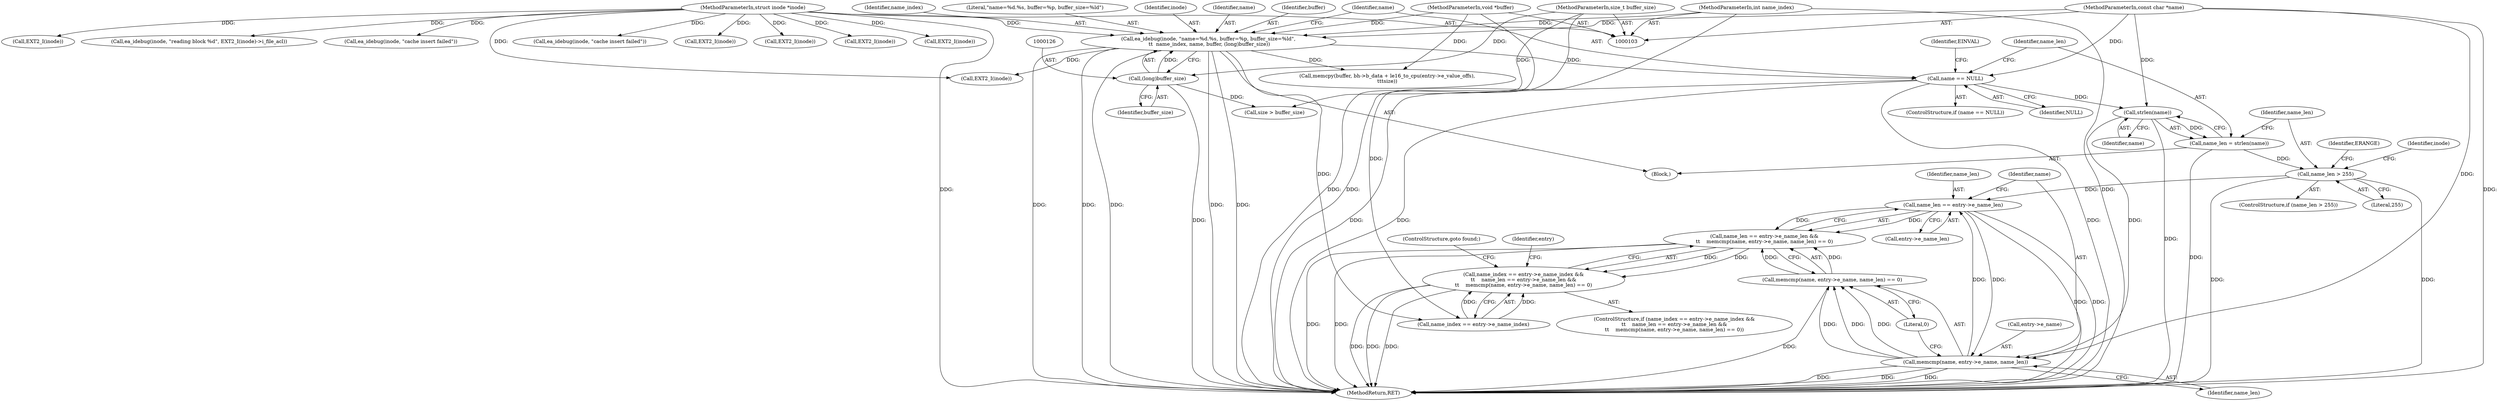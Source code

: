 digraph "0_linux_be0726d33cb8f411945884664924bed3cb8c70ee_7@API" {
"1000137" [label="(Call,strlen(name))"];
"1000129" [label="(Call,name == NULL)"];
"1000119" [label="(Call,ea_idebug(inode, \"name=%d.%s, buffer=%p, buffer_size=%ld\",\n \t\t  name_index, name, buffer, (long)buffer_size))"];
"1000104" [label="(MethodParameterIn,struct inode *inode)"];
"1000105" [label="(MethodParameterIn,int name_index)"];
"1000106" [label="(MethodParameterIn,const char *name)"];
"1000107" [label="(MethodParameterIn,void *buffer)"];
"1000125" [label="(Call,(long)buffer_size)"];
"1000108" [label="(MethodParameterIn,size_t buffer_size)"];
"1000135" [label="(Call,name_len = strlen(name))"];
"1000140" [label="(Call,name_len > 255)"];
"1000275" [label="(Call,name_len == entry->e_name_len)"];
"1000274" [label="(Call,name_len == entry->e_name_len &&\n\t\t    memcmp(name, entry->e_name, name_len) == 0)"];
"1000268" [label="(Call,name_index == entry->e_name_index &&\n\t\t    name_len == entry->e_name_len &&\n\t\t    memcmp(name, entry->e_name, name_len) == 0)"];
"1000281" [label="(Call,memcmp(name, entry->e_name, name_len))"];
"1000280" [label="(Call,memcmp(name, entry->e_name, name_len) == 0)"];
"1000268" [label="(Call,name_index == entry->e_name_index &&\n\t\t    name_len == entry->e_name_len &&\n\t\t    memcmp(name, entry->e_name, name_len) == 0)"];
"1000135" [label="(Call,name_len = strlen(name))"];
"1000119" [label="(Call,ea_idebug(inode, \"name=%d.%s, buffer=%p, buffer_size=%ld\",\n \t\t  name_index, name, buffer, (long)buffer_size))"];
"1000382" [label="(MethodReturn,RET)"];
"1000138" [label="(Identifier,name)"];
"1000104" [label="(MethodParameterIn,struct inode *inode)"];
"1000150" [label="(Identifier,inode)"];
"1000129" [label="(Call,name == NULL)"];
"1000128" [label="(ControlStructure,if (name == NULL))"];
"1000269" [label="(Call,name_index == entry->e_name_index)"];
"1000357" [label="(Call,memcpy(buffer, bh->b_data + le16_to_cpu(entry->e_value_offs),\n\t\t\tsize))"];
"1000163" [label="(Call,ea_idebug(inode, \"reading block %d\", EXT2_I(inode)->i_file_acl))"];
"1000295" [label="(Call,ea_idebug(inode, \"cache insert failed\"))"];
"1000342" [label="(Call,ea_idebug(inode, \"cache insert failed\"))"];
"1000288" [label="(ControlStructure,goto found;)"];
"1000142" [label="(Literal,255)"];
"1000127" [label="(Identifier,buffer_size)"];
"1000122" [label="(Identifier,name_index)"];
"1000280" [label="(Call,memcmp(name, entry->e_name, name_len) == 0)"];
"1000130" [label="(Identifier,name)"];
"1000177" [label="(Call,EXT2_I(inode))"];
"1000108" [label="(MethodParameterIn,size_t buffer_size)"];
"1000277" [label="(Call,entry->e_name_len)"];
"1000286" [label="(Identifier,name_len)"];
"1000136" [label="(Identifier,name_len)"];
"1000109" [label="(Block,)"];
"1000125" [label="(Call,(long)buffer_size)"];
"1000107" [label="(MethodParameterIn,void *buffer)"];
"1000377" [label="(Call,EXT2_I(inode))"];
"1000140" [label="(Call,name_len > 255)"];
"1000275" [label="(Call,name_len == entry->e_name_len)"];
"1000281" [label="(Call,memcmp(name, entry->e_name, name_len))"];
"1000283" [label="(Call,entry->e_name)"];
"1000167" [label="(Call,EXT2_I(inode))"];
"1000290" [label="(Identifier,entry)"];
"1000134" [label="(Identifier,EINVAL)"];
"1000159" [label="(Call,EXT2_I(inode))"];
"1000131" [label="(Identifier,NULL)"];
"1000282" [label="(Identifier,name)"];
"1000149" [label="(Call,EXT2_I(inode))"];
"1000121" [label="(Literal,\"name=%d.%s, buffer=%p, buffer_size=%ld\")"];
"1000141" [label="(Identifier,name_len)"];
"1000238" [label="(Call,EXT2_I(inode))"];
"1000274" [label="(Call,name_len == entry->e_name_len &&\n\t\t    memcmp(name, entry->e_name, name_len) == 0)"];
"1000287" [label="(Literal,0)"];
"1000145" [label="(Identifier,ERANGE)"];
"1000105" [label="(MethodParameterIn,int name_index)"];
"1000139" [label="(ControlStructure,if (name_len > 255))"];
"1000120" [label="(Identifier,inode)"];
"1000353" [label="(Call,size > buffer_size)"];
"1000106" [label="(MethodParameterIn,const char *name)"];
"1000276" [label="(Identifier,name_len)"];
"1000267" [label="(ControlStructure,if (name_index == entry->e_name_index &&\n\t\t    name_len == entry->e_name_len &&\n\t\t    memcmp(name, entry->e_name, name_len) == 0))"];
"1000137" [label="(Call,strlen(name))"];
"1000123" [label="(Identifier,name)"];
"1000124" [label="(Identifier,buffer)"];
"1000137" -> "1000135"  [label="AST: "];
"1000137" -> "1000138"  [label="CFG: "];
"1000138" -> "1000137"  [label="AST: "];
"1000135" -> "1000137"  [label="CFG: "];
"1000137" -> "1000382"  [label="DDG: "];
"1000137" -> "1000135"  [label="DDG: "];
"1000129" -> "1000137"  [label="DDG: "];
"1000106" -> "1000137"  [label="DDG: "];
"1000137" -> "1000281"  [label="DDG: "];
"1000129" -> "1000128"  [label="AST: "];
"1000129" -> "1000131"  [label="CFG: "];
"1000130" -> "1000129"  [label="AST: "];
"1000131" -> "1000129"  [label="AST: "];
"1000134" -> "1000129"  [label="CFG: "];
"1000136" -> "1000129"  [label="CFG: "];
"1000129" -> "1000382"  [label="DDG: "];
"1000129" -> "1000382"  [label="DDG: "];
"1000129" -> "1000382"  [label="DDG: "];
"1000119" -> "1000129"  [label="DDG: "];
"1000106" -> "1000129"  [label="DDG: "];
"1000119" -> "1000109"  [label="AST: "];
"1000119" -> "1000125"  [label="CFG: "];
"1000120" -> "1000119"  [label="AST: "];
"1000121" -> "1000119"  [label="AST: "];
"1000122" -> "1000119"  [label="AST: "];
"1000123" -> "1000119"  [label="AST: "];
"1000124" -> "1000119"  [label="AST: "];
"1000125" -> "1000119"  [label="AST: "];
"1000130" -> "1000119"  [label="CFG: "];
"1000119" -> "1000382"  [label="DDG: "];
"1000119" -> "1000382"  [label="DDG: "];
"1000119" -> "1000382"  [label="DDG: "];
"1000119" -> "1000382"  [label="DDG: "];
"1000119" -> "1000382"  [label="DDG: "];
"1000104" -> "1000119"  [label="DDG: "];
"1000105" -> "1000119"  [label="DDG: "];
"1000106" -> "1000119"  [label="DDG: "];
"1000107" -> "1000119"  [label="DDG: "];
"1000125" -> "1000119"  [label="DDG: "];
"1000119" -> "1000149"  [label="DDG: "];
"1000119" -> "1000269"  [label="DDG: "];
"1000119" -> "1000357"  [label="DDG: "];
"1000104" -> "1000103"  [label="AST: "];
"1000104" -> "1000382"  [label="DDG: "];
"1000104" -> "1000149"  [label="DDG: "];
"1000104" -> "1000159"  [label="DDG: "];
"1000104" -> "1000163"  [label="DDG: "];
"1000104" -> "1000167"  [label="DDG: "];
"1000104" -> "1000177"  [label="DDG: "];
"1000104" -> "1000238"  [label="DDG: "];
"1000104" -> "1000295"  [label="DDG: "];
"1000104" -> "1000342"  [label="DDG: "];
"1000104" -> "1000377"  [label="DDG: "];
"1000105" -> "1000103"  [label="AST: "];
"1000105" -> "1000382"  [label="DDG: "];
"1000105" -> "1000269"  [label="DDG: "];
"1000106" -> "1000103"  [label="AST: "];
"1000106" -> "1000382"  [label="DDG: "];
"1000106" -> "1000281"  [label="DDG: "];
"1000107" -> "1000103"  [label="AST: "];
"1000107" -> "1000382"  [label="DDG: "];
"1000107" -> "1000357"  [label="DDG: "];
"1000125" -> "1000127"  [label="CFG: "];
"1000126" -> "1000125"  [label="AST: "];
"1000127" -> "1000125"  [label="AST: "];
"1000125" -> "1000382"  [label="DDG: "];
"1000108" -> "1000125"  [label="DDG: "];
"1000125" -> "1000353"  [label="DDG: "];
"1000108" -> "1000103"  [label="AST: "];
"1000108" -> "1000382"  [label="DDG: "];
"1000108" -> "1000353"  [label="DDG: "];
"1000135" -> "1000109"  [label="AST: "];
"1000136" -> "1000135"  [label="AST: "];
"1000141" -> "1000135"  [label="CFG: "];
"1000135" -> "1000382"  [label="DDG: "];
"1000135" -> "1000140"  [label="DDG: "];
"1000140" -> "1000139"  [label="AST: "];
"1000140" -> "1000142"  [label="CFG: "];
"1000141" -> "1000140"  [label="AST: "];
"1000142" -> "1000140"  [label="AST: "];
"1000145" -> "1000140"  [label="CFG: "];
"1000150" -> "1000140"  [label="CFG: "];
"1000140" -> "1000382"  [label="DDG: "];
"1000140" -> "1000382"  [label="DDG: "];
"1000140" -> "1000275"  [label="DDG: "];
"1000275" -> "1000274"  [label="AST: "];
"1000275" -> "1000277"  [label="CFG: "];
"1000276" -> "1000275"  [label="AST: "];
"1000277" -> "1000275"  [label="AST: "];
"1000282" -> "1000275"  [label="CFG: "];
"1000274" -> "1000275"  [label="CFG: "];
"1000275" -> "1000382"  [label="DDG: "];
"1000275" -> "1000382"  [label="DDG: "];
"1000275" -> "1000274"  [label="DDG: "];
"1000275" -> "1000274"  [label="DDG: "];
"1000281" -> "1000275"  [label="DDG: "];
"1000275" -> "1000281"  [label="DDG: "];
"1000274" -> "1000268"  [label="AST: "];
"1000274" -> "1000280"  [label="CFG: "];
"1000280" -> "1000274"  [label="AST: "];
"1000268" -> "1000274"  [label="CFG: "];
"1000274" -> "1000382"  [label="DDG: "];
"1000274" -> "1000382"  [label="DDG: "];
"1000274" -> "1000268"  [label="DDG: "];
"1000274" -> "1000268"  [label="DDG: "];
"1000280" -> "1000274"  [label="DDG: "];
"1000280" -> "1000274"  [label="DDG: "];
"1000268" -> "1000267"  [label="AST: "];
"1000268" -> "1000269"  [label="CFG: "];
"1000269" -> "1000268"  [label="AST: "];
"1000288" -> "1000268"  [label="CFG: "];
"1000290" -> "1000268"  [label="CFG: "];
"1000268" -> "1000382"  [label="DDG: "];
"1000268" -> "1000382"  [label="DDG: "];
"1000268" -> "1000382"  [label="DDG: "];
"1000269" -> "1000268"  [label="DDG: "];
"1000269" -> "1000268"  [label="DDG: "];
"1000281" -> "1000280"  [label="AST: "];
"1000281" -> "1000286"  [label="CFG: "];
"1000282" -> "1000281"  [label="AST: "];
"1000283" -> "1000281"  [label="AST: "];
"1000286" -> "1000281"  [label="AST: "];
"1000287" -> "1000281"  [label="CFG: "];
"1000281" -> "1000382"  [label="DDG: "];
"1000281" -> "1000382"  [label="DDG: "];
"1000281" -> "1000382"  [label="DDG: "];
"1000281" -> "1000280"  [label="DDG: "];
"1000281" -> "1000280"  [label="DDG: "];
"1000281" -> "1000280"  [label="DDG: "];
"1000280" -> "1000287"  [label="CFG: "];
"1000287" -> "1000280"  [label="AST: "];
"1000280" -> "1000382"  [label="DDG: "];
}
